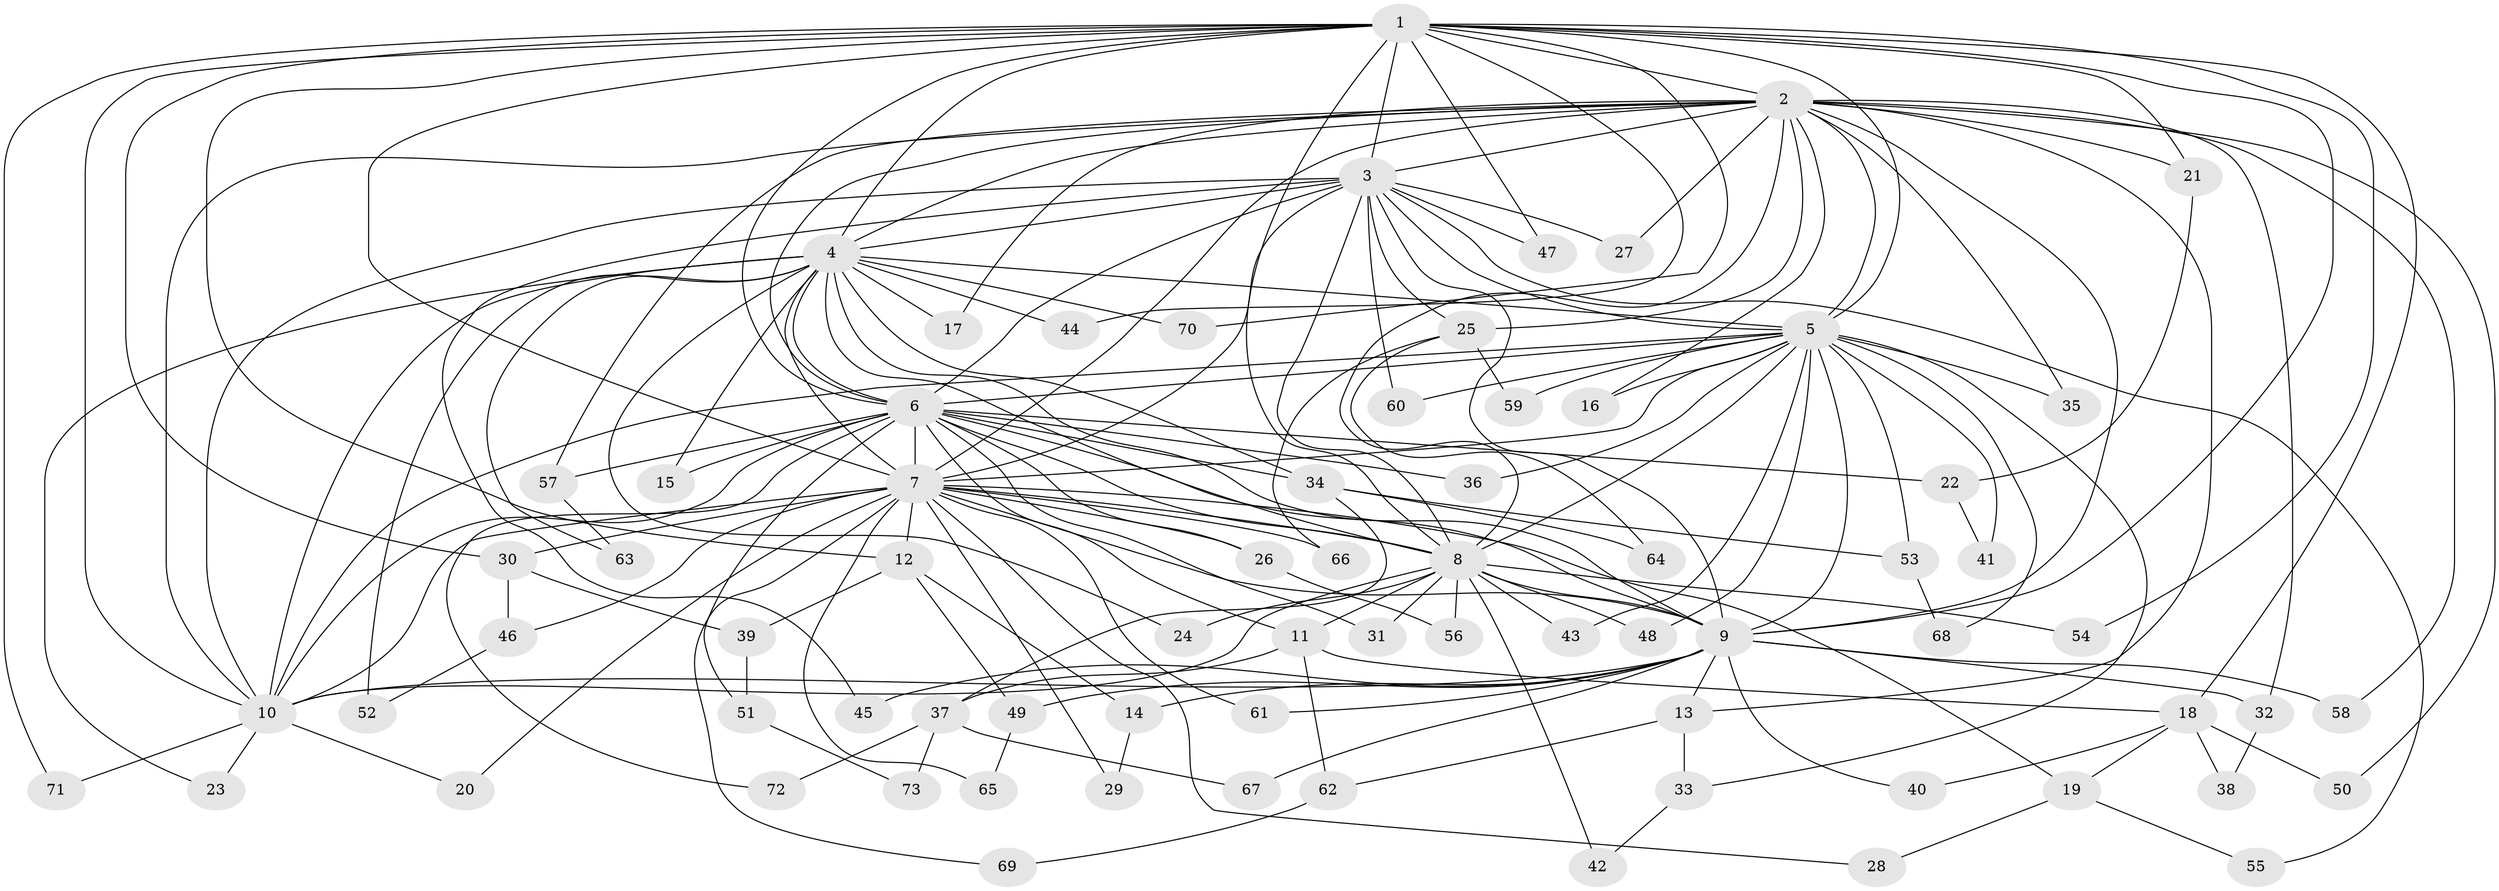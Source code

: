 // Generated by graph-tools (version 1.1) at 2025/13/03/09/25 04:13:57]
// undirected, 73 vertices, 171 edges
graph export_dot {
graph [start="1"]
  node [color=gray90,style=filled];
  1;
  2;
  3;
  4;
  5;
  6;
  7;
  8;
  9;
  10;
  11;
  12;
  13;
  14;
  15;
  16;
  17;
  18;
  19;
  20;
  21;
  22;
  23;
  24;
  25;
  26;
  27;
  28;
  29;
  30;
  31;
  32;
  33;
  34;
  35;
  36;
  37;
  38;
  39;
  40;
  41;
  42;
  43;
  44;
  45;
  46;
  47;
  48;
  49;
  50;
  51;
  52;
  53;
  54;
  55;
  56;
  57;
  58;
  59;
  60;
  61;
  62;
  63;
  64;
  65;
  66;
  67;
  68;
  69;
  70;
  71;
  72;
  73;
  1 -- 2;
  1 -- 3;
  1 -- 4;
  1 -- 5;
  1 -- 6;
  1 -- 7;
  1 -- 8;
  1 -- 9;
  1 -- 10;
  1 -- 12;
  1 -- 18;
  1 -- 21;
  1 -- 30;
  1 -- 44;
  1 -- 47;
  1 -- 54;
  1 -- 70;
  1 -- 71;
  2 -- 3;
  2 -- 4;
  2 -- 5;
  2 -- 6;
  2 -- 7;
  2 -- 8;
  2 -- 9;
  2 -- 10;
  2 -- 13;
  2 -- 16;
  2 -- 17;
  2 -- 21;
  2 -- 25;
  2 -- 27;
  2 -- 32;
  2 -- 35;
  2 -- 50;
  2 -- 57;
  2 -- 58;
  3 -- 4;
  3 -- 5;
  3 -- 6;
  3 -- 7;
  3 -- 8;
  3 -- 9;
  3 -- 10;
  3 -- 25;
  3 -- 27;
  3 -- 45;
  3 -- 47;
  3 -- 55;
  3 -- 60;
  4 -- 5;
  4 -- 6;
  4 -- 7;
  4 -- 8;
  4 -- 9;
  4 -- 10;
  4 -- 15;
  4 -- 17;
  4 -- 23;
  4 -- 24;
  4 -- 34;
  4 -- 44;
  4 -- 52;
  4 -- 63;
  4 -- 70;
  5 -- 6;
  5 -- 7;
  5 -- 8;
  5 -- 9;
  5 -- 10;
  5 -- 16;
  5 -- 33;
  5 -- 35;
  5 -- 36;
  5 -- 41;
  5 -- 43;
  5 -- 48;
  5 -- 53;
  5 -- 59;
  5 -- 60;
  5 -- 68;
  6 -- 7;
  6 -- 8;
  6 -- 9;
  6 -- 10;
  6 -- 11;
  6 -- 15;
  6 -- 22;
  6 -- 26;
  6 -- 31;
  6 -- 34;
  6 -- 36;
  6 -- 51;
  6 -- 57;
  6 -- 72;
  7 -- 8;
  7 -- 9;
  7 -- 10;
  7 -- 12;
  7 -- 19;
  7 -- 20;
  7 -- 26;
  7 -- 28;
  7 -- 29;
  7 -- 30;
  7 -- 46;
  7 -- 61;
  7 -- 65;
  7 -- 66;
  7 -- 69;
  8 -- 9;
  8 -- 10;
  8 -- 11;
  8 -- 24;
  8 -- 31;
  8 -- 42;
  8 -- 43;
  8 -- 48;
  8 -- 54;
  8 -- 56;
  9 -- 10;
  9 -- 13;
  9 -- 14;
  9 -- 32;
  9 -- 40;
  9 -- 45;
  9 -- 49;
  9 -- 58;
  9 -- 61;
  9 -- 67;
  10 -- 20;
  10 -- 23;
  10 -- 71;
  11 -- 18;
  11 -- 37;
  11 -- 62;
  12 -- 14;
  12 -- 39;
  12 -- 49;
  13 -- 33;
  13 -- 62;
  14 -- 29;
  18 -- 19;
  18 -- 38;
  18 -- 40;
  18 -- 50;
  19 -- 28;
  19 -- 55;
  21 -- 22;
  22 -- 41;
  25 -- 59;
  25 -- 64;
  25 -- 66;
  26 -- 56;
  30 -- 39;
  30 -- 46;
  32 -- 38;
  33 -- 42;
  34 -- 37;
  34 -- 53;
  34 -- 64;
  37 -- 67;
  37 -- 72;
  37 -- 73;
  39 -- 51;
  46 -- 52;
  49 -- 65;
  51 -- 73;
  53 -- 68;
  57 -- 63;
  62 -- 69;
}
